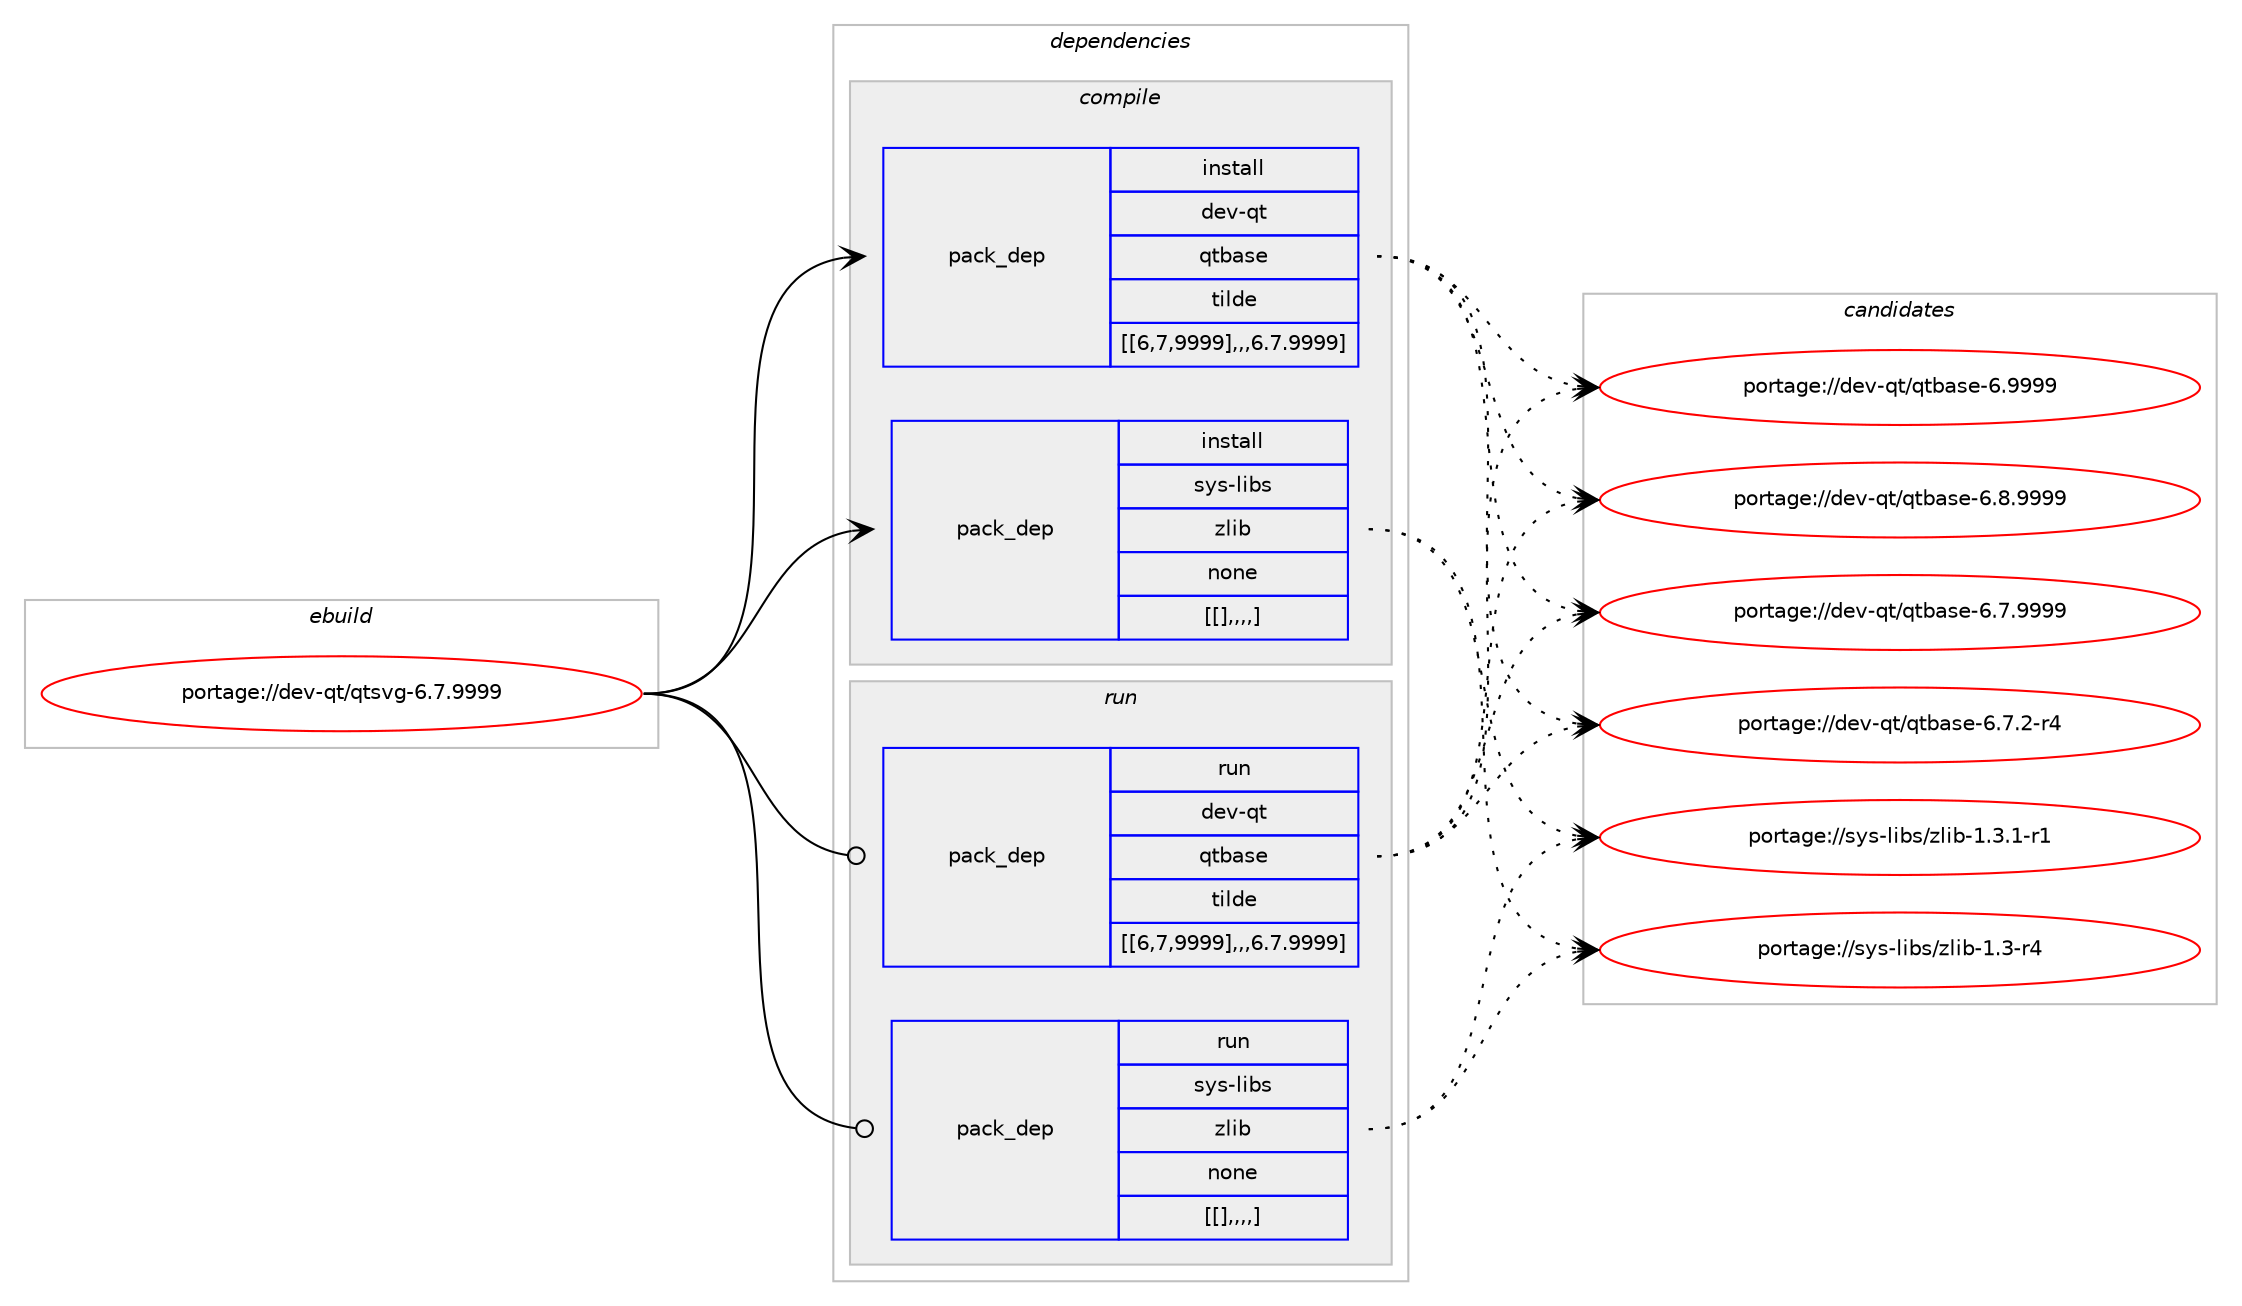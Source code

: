digraph prolog {

# *************
# Graph options
# *************

newrank=true;
concentrate=true;
compound=true;
graph [rankdir=LR,fontname=Helvetica,fontsize=10,ranksep=1.5];#, ranksep=2.5, nodesep=0.2];
edge  [arrowhead=vee];
node  [fontname=Helvetica,fontsize=10];

# **********
# The ebuild
# **********

subgraph cluster_leftcol {
color=gray;
label=<<i>ebuild</i>>;
id [label="portage://dev-qt/qtsvg-6.7.9999", color=red, width=4, href="../dev-qt/qtsvg-6.7.9999.svg"];
}

# ****************
# The dependencies
# ****************

subgraph cluster_midcol {
color=gray;
label=<<i>dependencies</i>>;
subgraph cluster_compile {
fillcolor="#eeeeee";
style=filled;
label=<<i>compile</i>>;
subgraph pack128899 {
dependency174382 [label=<<TABLE BORDER="0" CELLBORDER="1" CELLSPACING="0" CELLPADDING="4" WIDTH="220"><TR><TD ROWSPAN="6" CELLPADDING="30">pack_dep</TD></TR><TR><TD WIDTH="110">install</TD></TR><TR><TD>dev-qt</TD></TR><TR><TD>qtbase</TD></TR><TR><TD>tilde</TD></TR><TR><TD>[[6,7,9999],,,6.7.9999]</TD></TR></TABLE>>, shape=none, color=blue];
}
id:e -> dependency174382:w [weight=20,style="solid",arrowhead="vee"];
subgraph pack128900 {
dependency174383 [label=<<TABLE BORDER="0" CELLBORDER="1" CELLSPACING="0" CELLPADDING="4" WIDTH="220"><TR><TD ROWSPAN="6" CELLPADDING="30">pack_dep</TD></TR><TR><TD WIDTH="110">install</TD></TR><TR><TD>sys-libs</TD></TR><TR><TD>zlib</TD></TR><TR><TD>none</TD></TR><TR><TD>[[],,,,]</TD></TR></TABLE>>, shape=none, color=blue];
}
id:e -> dependency174383:w [weight=20,style="solid",arrowhead="vee"];
}
subgraph cluster_compileandrun {
fillcolor="#eeeeee";
style=filled;
label=<<i>compile and run</i>>;
}
subgraph cluster_run {
fillcolor="#eeeeee";
style=filled;
label=<<i>run</i>>;
subgraph pack128901 {
dependency174384 [label=<<TABLE BORDER="0" CELLBORDER="1" CELLSPACING="0" CELLPADDING="4" WIDTH="220"><TR><TD ROWSPAN="6" CELLPADDING="30">pack_dep</TD></TR><TR><TD WIDTH="110">run</TD></TR><TR><TD>dev-qt</TD></TR><TR><TD>qtbase</TD></TR><TR><TD>tilde</TD></TR><TR><TD>[[6,7,9999],,,6.7.9999]</TD></TR></TABLE>>, shape=none, color=blue];
}
id:e -> dependency174384:w [weight=20,style="solid",arrowhead="odot"];
subgraph pack128902 {
dependency174385 [label=<<TABLE BORDER="0" CELLBORDER="1" CELLSPACING="0" CELLPADDING="4" WIDTH="220"><TR><TD ROWSPAN="6" CELLPADDING="30">pack_dep</TD></TR><TR><TD WIDTH="110">run</TD></TR><TR><TD>sys-libs</TD></TR><TR><TD>zlib</TD></TR><TR><TD>none</TD></TR><TR><TD>[[],,,,]</TD></TR></TABLE>>, shape=none, color=blue];
}
id:e -> dependency174385:w [weight=20,style="solid",arrowhead="odot"];
}
}

# **************
# The candidates
# **************

subgraph cluster_choices {
rank=same;
color=gray;
label=<<i>candidates</i>>;

subgraph choice128899 {
color=black;
nodesep=1;
choice1001011184511311647113116989711510145544657575757 [label="portage://dev-qt/qtbase-6.9999", color=red, width=4,href="../dev-qt/qtbase-6.9999.svg"];
choice10010111845113116471131169897115101455446564657575757 [label="portage://dev-qt/qtbase-6.8.9999", color=red, width=4,href="../dev-qt/qtbase-6.8.9999.svg"];
choice10010111845113116471131169897115101455446554657575757 [label="portage://dev-qt/qtbase-6.7.9999", color=red, width=4,href="../dev-qt/qtbase-6.7.9999.svg"];
choice100101118451131164711311698971151014554465546504511452 [label="portage://dev-qt/qtbase-6.7.2-r4", color=red, width=4,href="../dev-qt/qtbase-6.7.2-r4.svg"];
dependency174382:e -> choice1001011184511311647113116989711510145544657575757:w [style=dotted,weight="100"];
dependency174382:e -> choice10010111845113116471131169897115101455446564657575757:w [style=dotted,weight="100"];
dependency174382:e -> choice10010111845113116471131169897115101455446554657575757:w [style=dotted,weight="100"];
dependency174382:e -> choice100101118451131164711311698971151014554465546504511452:w [style=dotted,weight="100"];
}
subgraph choice128900 {
color=black;
nodesep=1;
choice115121115451081059811547122108105984549465146494511449 [label="portage://sys-libs/zlib-1.3.1-r1", color=red, width=4,href="../sys-libs/zlib-1.3.1-r1.svg"];
choice11512111545108105981154712210810598454946514511452 [label="portage://sys-libs/zlib-1.3-r4", color=red, width=4,href="../sys-libs/zlib-1.3-r4.svg"];
dependency174383:e -> choice115121115451081059811547122108105984549465146494511449:w [style=dotted,weight="100"];
dependency174383:e -> choice11512111545108105981154712210810598454946514511452:w [style=dotted,weight="100"];
}
subgraph choice128901 {
color=black;
nodesep=1;
choice1001011184511311647113116989711510145544657575757 [label="portage://dev-qt/qtbase-6.9999", color=red, width=4,href="../dev-qt/qtbase-6.9999.svg"];
choice10010111845113116471131169897115101455446564657575757 [label="portage://dev-qt/qtbase-6.8.9999", color=red, width=4,href="../dev-qt/qtbase-6.8.9999.svg"];
choice10010111845113116471131169897115101455446554657575757 [label="portage://dev-qt/qtbase-6.7.9999", color=red, width=4,href="../dev-qt/qtbase-6.7.9999.svg"];
choice100101118451131164711311698971151014554465546504511452 [label="portage://dev-qt/qtbase-6.7.2-r4", color=red, width=4,href="../dev-qt/qtbase-6.7.2-r4.svg"];
dependency174384:e -> choice1001011184511311647113116989711510145544657575757:w [style=dotted,weight="100"];
dependency174384:e -> choice10010111845113116471131169897115101455446564657575757:w [style=dotted,weight="100"];
dependency174384:e -> choice10010111845113116471131169897115101455446554657575757:w [style=dotted,weight="100"];
dependency174384:e -> choice100101118451131164711311698971151014554465546504511452:w [style=dotted,weight="100"];
}
subgraph choice128902 {
color=black;
nodesep=1;
choice115121115451081059811547122108105984549465146494511449 [label="portage://sys-libs/zlib-1.3.1-r1", color=red, width=4,href="../sys-libs/zlib-1.3.1-r1.svg"];
choice11512111545108105981154712210810598454946514511452 [label="portage://sys-libs/zlib-1.3-r4", color=red, width=4,href="../sys-libs/zlib-1.3-r4.svg"];
dependency174385:e -> choice115121115451081059811547122108105984549465146494511449:w [style=dotted,weight="100"];
dependency174385:e -> choice11512111545108105981154712210810598454946514511452:w [style=dotted,weight="100"];
}
}

}
